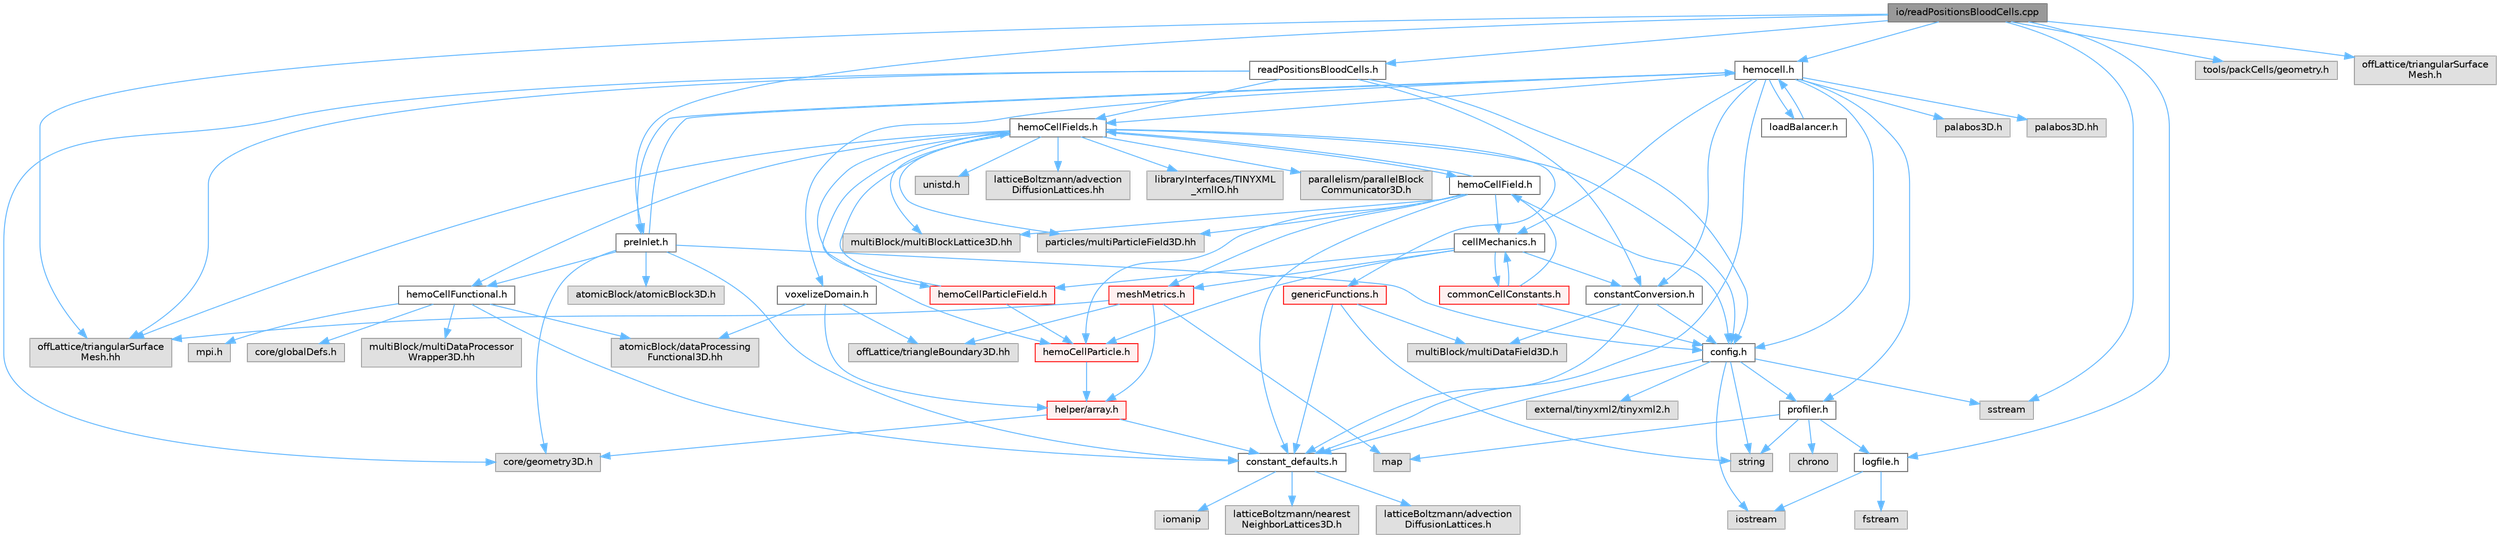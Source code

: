 digraph "io/readPositionsBloodCells.cpp"
{
 // LATEX_PDF_SIZE
  bgcolor="transparent";
  edge [fontname=Helvetica,fontsize=10,labelfontname=Helvetica,labelfontsize=10];
  node [fontname=Helvetica,fontsize=10,shape=box,height=0.2,width=0.4];
  Node1 [id="Node000001",label="io/readPositionsBloodCells.cpp",height=0.2,width=0.4,color="gray40", fillcolor="grey60", style="filled", fontcolor="black",tooltip=" "];
  Node1 -> Node2 [id="edge1_Node000001_Node000002",color="steelblue1",style="solid",tooltip=" "];
  Node2 [id="Node000002",label="readPositionsBloodCells.h",height=0.2,width=0.4,color="grey40", fillcolor="white", style="filled",URL="$readPositionsBloodCells_8h.html",tooltip=" "];
  Node2 -> Node3 [id="edge2_Node000002_Node000003",color="steelblue1",style="solid",tooltip=" "];
  Node3 [id="Node000003",label="hemoCellFields.h",height=0.2,width=0.4,color="grey40", fillcolor="white", style="filled",URL="$hemoCellFields_8h.html",tooltip=" "];
  Node3 -> Node4 [id="edge3_Node000003_Node000004",color="steelblue1",style="solid",tooltip=" "];
  Node4 [id="Node000004",label="hemoCellParticleField.h",height=0.2,width=0.4,color="red", fillcolor="#FFF0F0", style="filled",URL="$hemoCellParticleField_8h.html",tooltip=" "];
  Node4 -> Node3 [id="edge4_Node000004_Node000003",color="steelblue1",style="solid",tooltip=" "];
  Node4 -> Node11 [id="edge5_Node000004_Node000011",color="steelblue1",style="solid",tooltip=" "];
  Node11 [id="Node000011",label="hemoCellParticle.h",height=0.2,width=0.4,color="red", fillcolor="#FFF0F0", style="filled",URL="$hemoCellParticle_8h.html",tooltip=" "];
  Node11 -> Node12 [id="edge6_Node000011_Node000012",color="steelblue1",style="solid",tooltip=" "];
  Node12 [id="Node000012",label="helper/array.h",height=0.2,width=0.4,color="red", fillcolor="#FFF0F0", style="filled",URL="$array_8h.html",tooltip=" "];
  Node12 -> Node7 [id="edge7_Node000012_Node000007",color="steelblue1",style="solid",tooltip=" "];
  Node7 [id="Node000007",label="constant_defaults.h",height=0.2,width=0.4,color="grey40", fillcolor="white", style="filled",URL="$constant__defaults_8h.html",tooltip=" "];
  Node7 -> Node8 [id="edge8_Node000007_Node000008",color="steelblue1",style="solid",tooltip=" "];
  Node8 [id="Node000008",label="iomanip",height=0.2,width=0.4,color="grey60", fillcolor="#E0E0E0", style="filled",tooltip=" "];
  Node7 -> Node9 [id="edge9_Node000007_Node000009",color="steelblue1",style="solid",tooltip=" "];
  Node9 [id="Node000009",label="latticeBoltzmann/nearest\lNeighborLattices3D.h",height=0.2,width=0.4,color="grey60", fillcolor="#E0E0E0", style="filled",tooltip=" "];
  Node7 -> Node10 [id="edge10_Node000007_Node000010",color="steelblue1",style="solid",tooltip=" "];
  Node10 [id="Node000010",label="latticeBoltzmann/advection\lDiffusionLattices.h",height=0.2,width=0.4,color="grey60", fillcolor="#E0E0E0", style="filled",tooltip=" "];
  Node12 -> Node16 [id="edge11_Node000012_Node000016",color="steelblue1",style="solid",tooltip=" "];
  Node16 [id="Node000016",label="core/geometry3D.h",height=0.2,width=0.4,color="grey60", fillcolor="#E0E0E0", style="filled",tooltip=" "];
  Node3 -> Node20 [id="edge12_Node000003_Node000020",color="steelblue1",style="solid",tooltip=" "];
  Node20 [id="Node000020",label="genericFunctions.h",height=0.2,width=0.4,color="red", fillcolor="#FFF0F0", style="filled",URL="$genericFunctions_8h.html",tooltip=" "];
  Node20 -> Node23 [id="edge13_Node000020_Node000023",color="steelblue1",style="solid",tooltip=" "];
  Node23 [id="Node000023",label="string",height=0.2,width=0.4,color="grey60", fillcolor="#E0E0E0", style="filled",tooltip=" "];
  Node20 -> Node27 [id="edge14_Node000020_Node000027",color="steelblue1",style="solid",tooltip=" "];
  Node27 [id="Node000027",label="multiBlock/multiDataField3D.h",height=0.2,width=0.4,color="grey60", fillcolor="#E0E0E0", style="filled",tooltip=" "];
  Node20 -> Node7 [id="edge15_Node000020_Node000007",color="steelblue1",style="solid",tooltip=" "];
  Node3 -> Node28 [id="edge16_Node000003_Node000028",color="steelblue1",style="solid",tooltip=" "];
  Node28 [id="Node000028",label="hemoCellFunctional.h",height=0.2,width=0.4,color="grey40", fillcolor="white", style="filled",URL="$hemoCellFunctional_8h.html",tooltip=" "];
  Node28 -> Node7 [id="edge17_Node000028_Node000007",color="steelblue1",style="solid",tooltip=" "];
  Node28 -> Node29 [id="edge18_Node000028_Node000029",color="steelblue1",style="solid",tooltip=" "];
  Node29 [id="Node000029",label="mpi.h",height=0.2,width=0.4,color="grey60", fillcolor="#E0E0E0", style="filled",tooltip=" "];
  Node28 -> Node30 [id="edge19_Node000028_Node000030",color="steelblue1",style="solid",tooltip=" "];
  Node30 [id="Node000030",label="atomicBlock/dataProcessing\lFunctional3D.hh",height=0.2,width=0.4,color="grey60", fillcolor="#E0E0E0", style="filled",tooltip=" "];
  Node28 -> Node31 [id="edge20_Node000028_Node000031",color="steelblue1",style="solid",tooltip=" "];
  Node31 [id="Node000031",label="core/globalDefs.h",height=0.2,width=0.4,color="grey60", fillcolor="#E0E0E0", style="filled",tooltip=" "];
  Node28 -> Node32 [id="edge21_Node000028_Node000032",color="steelblue1",style="solid",tooltip=" "];
  Node32 [id="Node000032",label="multiBlock/multiDataProcessor\lWrapper3D.hh",height=0.2,width=0.4,color="grey60", fillcolor="#E0E0E0", style="filled",tooltip=" "];
  Node3 -> Node33 [id="edge22_Node000003_Node000033",color="steelblue1",style="solid",tooltip=" "];
  Node33 [id="Node000033",label="hemoCellField.h",height=0.2,width=0.4,color="grey40", fillcolor="white", style="filled",URL="$hemoCellField_8h.html",tooltip=" "];
  Node33 -> Node34 [id="edge23_Node000033_Node000034",color="steelblue1",style="solid",tooltip=" "];
  Node34 [id="Node000034",label="config.h",height=0.2,width=0.4,color="grey40", fillcolor="white", style="filled",URL="$config_8h.html",tooltip=" "];
  Node34 -> Node35 [id="edge24_Node000034_Node000035",color="steelblue1",style="solid",tooltip=" "];
  Node35 [id="Node000035",label="profiler.h",height=0.2,width=0.4,color="grey40", fillcolor="white", style="filled",URL="$profiler_8h.html",tooltip=" "];
  Node35 -> Node36 [id="edge25_Node000035_Node000036",color="steelblue1",style="solid",tooltip=" "];
  Node36 [id="Node000036",label="chrono",height=0.2,width=0.4,color="grey60", fillcolor="#E0E0E0", style="filled",tooltip=" "];
  Node35 -> Node23 [id="edge26_Node000035_Node000023",color="steelblue1",style="solid",tooltip=" "];
  Node35 -> Node37 [id="edge27_Node000035_Node000037",color="steelblue1",style="solid",tooltip=" "];
  Node37 [id="Node000037",label="map",height=0.2,width=0.4,color="grey60", fillcolor="#E0E0E0", style="filled",tooltip=" "];
  Node35 -> Node38 [id="edge28_Node000035_Node000038",color="steelblue1",style="solid",tooltip=" "];
  Node38 [id="Node000038",label="logfile.h",height=0.2,width=0.4,color="grey40", fillcolor="white", style="filled",URL="$logfile_8h.html",tooltip=" "];
  Node38 -> Node39 [id="edge29_Node000038_Node000039",color="steelblue1",style="solid",tooltip=" "];
  Node39 [id="Node000039",label="fstream",height=0.2,width=0.4,color="grey60", fillcolor="#E0E0E0", style="filled",tooltip=" "];
  Node38 -> Node40 [id="edge30_Node000038_Node000040",color="steelblue1",style="solid",tooltip=" "];
  Node40 [id="Node000040",label="iostream",height=0.2,width=0.4,color="grey60", fillcolor="#E0E0E0", style="filled",tooltip=" "];
  Node34 -> Node41 [id="edge31_Node000034_Node000041",color="steelblue1",style="solid",tooltip=" "];
  Node41 [id="Node000041",label="external/tinyxml2/tinyxml2.h",height=0.2,width=0.4,color="grey60", fillcolor="#E0E0E0", style="filled",tooltip=" "];
  Node34 -> Node7 [id="edge32_Node000034_Node000007",color="steelblue1",style="solid",tooltip=" "];
  Node34 -> Node23 [id="edge33_Node000034_Node000023",color="steelblue1",style="solid",tooltip=" "];
  Node34 -> Node40 [id="edge34_Node000034_Node000040",color="steelblue1",style="solid",tooltip=" "];
  Node34 -> Node42 [id="edge35_Node000034_Node000042",color="steelblue1",style="solid",tooltip=" "];
  Node42 [id="Node000042",label="sstream",height=0.2,width=0.4,color="grey60", fillcolor="#E0E0E0", style="filled",tooltip=" "];
  Node33 -> Node7 [id="edge36_Node000033_Node000007",color="steelblue1",style="solid",tooltip=" "];
  Node33 -> Node43 [id="edge37_Node000033_Node000043",color="steelblue1",style="solid",tooltip=" "];
  Node43 [id="Node000043",label="cellMechanics.h",height=0.2,width=0.4,color="grey40", fillcolor="white", style="filled",URL="$cellMechanics_8h.html",tooltip=" "];
  Node43 -> Node4 [id="edge38_Node000043_Node000004",color="steelblue1",style="solid",tooltip=" "];
  Node43 -> Node11 [id="edge39_Node000043_Node000011",color="steelblue1",style="solid",tooltip=" "];
  Node43 -> Node44 [id="edge40_Node000043_Node000044",color="steelblue1",style="solid",tooltip=" "];
  Node44 [id="Node000044",label="commonCellConstants.h",height=0.2,width=0.4,color="red", fillcolor="#FFF0F0", style="filled",URL="$commonCellConstants_8h.html",tooltip=" "];
  Node44 -> Node43 [id="edge41_Node000044_Node000043",color="steelblue1",style="solid",tooltip=" "];
  Node44 -> Node34 [id="edge42_Node000044_Node000034",color="steelblue1",style="solid",tooltip=" "];
  Node44 -> Node33 [id="edge43_Node000044_Node000033",color="steelblue1",style="solid",tooltip=" "];
  Node43 -> Node46 [id="edge44_Node000043_Node000046",color="steelblue1",style="solid",tooltip=" "];
  Node46 [id="Node000046",label="meshMetrics.h",height=0.2,width=0.4,color="red", fillcolor="#FFF0F0", style="filled",URL="$meshMetrics_8h.html",tooltip=" "];
  Node46 -> Node37 [id="edge45_Node000046_Node000037",color="steelblue1",style="solid",tooltip=" "];
  Node46 -> Node47 [id="edge46_Node000046_Node000047",color="steelblue1",style="solid",tooltip=" "];
  Node47 [id="Node000047",label="offLattice/triangularSurface\lMesh.hh",height=0.2,width=0.4,color="grey60", fillcolor="#E0E0E0", style="filled",tooltip=" "];
  Node46 -> Node48 [id="edge47_Node000046_Node000048",color="steelblue1",style="solid",tooltip=" "];
  Node48 [id="Node000048",label="offLattice/triangleBoundary3D.hh",height=0.2,width=0.4,color="grey60", fillcolor="#E0E0E0", style="filled",tooltip=" "];
  Node46 -> Node12 [id="edge48_Node000046_Node000012",color="steelblue1",style="solid",tooltip=" "];
  Node43 -> Node50 [id="edge49_Node000043_Node000050",color="steelblue1",style="solid",tooltip=" "];
  Node50 [id="Node000050",label="constantConversion.h",height=0.2,width=0.4,color="grey40", fillcolor="white", style="filled",URL="$constantConversion_8h.html",tooltip=" "];
  Node50 -> Node34 [id="edge50_Node000050_Node000034",color="steelblue1",style="solid",tooltip=" "];
  Node50 -> Node7 [id="edge51_Node000050_Node000007",color="steelblue1",style="solid",tooltip=" "];
  Node50 -> Node27 [id="edge52_Node000050_Node000027",color="steelblue1",style="solid",tooltip=" "];
  Node33 -> Node46 [id="edge53_Node000033_Node000046",color="steelblue1",style="solid",tooltip=" "];
  Node33 -> Node3 [id="edge54_Node000033_Node000003",color="steelblue1",style="solid",tooltip=" "];
  Node33 -> Node11 [id="edge55_Node000033_Node000011",color="steelblue1",style="solid",tooltip=" "];
  Node33 -> Node51 [id="edge56_Node000033_Node000051",color="steelblue1",style="solid",tooltip=" "];
  Node51 [id="Node000051",label="multiBlock/multiBlockLattice3D.hh",height=0.2,width=0.4,color="grey60", fillcolor="#E0E0E0", style="filled",tooltip=" "];
  Node33 -> Node52 [id="edge57_Node000033_Node000052",color="steelblue1",style="solid",tooltip=" "];
  Node52 [id="Node000052",label="particles/multiParticleField3D.hh",height=0.2,width=0.4,color="grey60", fillcolor="#E0E0E0", style="filled",tooltip=" "];
  Node3 -> Node11 [id="edge58_Node000003_Node000011",color="steelblue1",style="solid",tooltip=" "];
  Node3 -> Node34 [id="edge59_Node000003_Node000034",color="steelblue1",style="solid",tooltip=" "];
  Node3 -> Node53 [id="edge60_Node000003_Node000053",color="steelblue1",style="solid",tooltip=" "];
  Node53 [id="Node000053",label="unistd.h",height=0.2,width=0.4,color="grey60", fillcolor="#E0E0E0", style="filled",tooltip=" "];
  Node3 -> Node54 [id="edge61_Node000003_Node000054",color="steelblue1",style="solid",tooltip=" "];
  Node54 [id="Node000054",label="latticeBoltzmann/advection\lDiffusionLattices.hh",height=0.2,width=0.4,color="grey60", fillcolor="#E0E0E0", style="filled",tooltip=" "];
  Node3 -> Node51 [id="edge62_Node000003_Node000051",color="steelblue1",style="solid",tooltip=" "];
  Node3 -> Node47 [id="edge63_Node000003_Node000047",color="steelblue1",style="solid",tooltip=" "];
  Node3 -> Node55 [id="edge64_Node000003_Node000055",color="steelblue1",style="solid",tooltip=" "];
  Node55 [id="Node000055",label="libraryInterfaces/TINYXML\l_xmlIO.hh",height=0.2,width=0.4,color="grey60", fillcolor="#E0E0E0", style="filled",tooltip=" "];
  Node3 -> Node52 [id="edge65_Node000003_Node000052",color="steelblue1",style="solid",tooltip=" "];
  Node3 -> Node56 [id="edge66_Node000003_Node000056",color="steelblue1",style="solid",tooltip=" "];
  Node56 [id="Node000056",label="parallelism/parallelBlock\lCommunicator3D.h",height=0.2,width=0.4,color="grey60", fillcolor="#E0E0E0", style="filled",tooltip=" "];
  Node2 -> Node34 [id="edge67_Node000002_Node000034",color="steelblue1",style="solid",tooltip=" "];
  Node2 -> Node50 [id="edge68_Node000002_Node000050",color="steelblue1",style="solid",tooltip=" "];
  Node2 -> Node16 [id="edge69_Node000002_Node000016",color="steelblue1",style="solid",tooltip=" "];
  Node2 -> Node47 [id="edge70_Node000002_Node000047",color="steelblue1",style="solid",tooltip=" "];
  Node1 -> Node57 [id="edge71_Node000001_Node000057",color="steelblue1",style="solid",tooltip=" "];
  Node57 [id="Node000057",label="tools/packCells/geometry.h",height=0.2,width=0.4,color="grey60", fillcolor="#E0E0E0", style="filled",tooltip=" "];
  Node1 -> Node42 [id="edge72_Node000001_Node000042",color="steelblue1",style="solid",tooltip=" "];
  Node1 -> Node38 [id="edge73_Node000001_Node000038",color="steelblue1",style="solid",tooltip=" "];
  Node1 -> Node58 [id="edge74_Node000001_Node000058",color="steelblue1",style="solid",tooltip=" "];
  Node58 [id="Node000058",label="hemocell.h",height=0.2,width=0.4,color="grey40", fillcolor="white", style="filled",URL="$hemocell_8h.html",tooltip=" "];
  Node58 -> Node7 [id="edge75_Node000058_Node000007",color="steelblue1",style="solid",tooltip=" "];
  Node58 -> Node34 [id="edge76_Node000058_Node000034",color="steelblue1",style="solid",tooltip=" "];
  Node58 -> Node3 [id="edge77_Node000058_Node000003",color="steelblue1",style="solid",tooltip=" "];
  Node58 -> Node59 [id="edge78_Node000058_Node000059",color="steelblue1",style="solid",tooltip=" "];
  Node59 [id="Node000059",label="loadBalancer.h",height=0.2,width=0.4,color="grey40", fillcolor="white", style="filled",URL="$loadBalancer_8h.html",tooltip=" "];
  Node59 -> Node58 [id="edge79_Node000059_Node000058",color="steelblue1",style="solid",tooltip=" "];
  Node58 -> Node35 [id="edge80_Node000058_Node000035",color="steelblue1",style="solid",tooltip=" "];
  Node58 -> Node43 [id="edge81_Node000058_Node000043",color="steelblue1",style="solid",tooltip=" "];
  Node58 -> Node50 [id="edge82_Node000058_Node000050",color="steelblue1",style="solid",tooltip=" "];
  Node58 -> Node60 [id="edge83_Node000058_Node000060",color="steelblue1",style="solid",tooltip=" "];
  Node60 [id="Node000060",label="preInlet.h",height=0.2,width=0.4,color="grey40", fillcolor="white", style="filled",URL="$preInlet_8h.html",tooltip=" "];
  Node60 -> Node7 [id="edge84_Node000060_Node000007",color="steelblue1",style="solid",tooltip=" "];
  Node60 -> Node28 [id="edge85_Node000060_Node000028",color="steelblue1",style="solid",tooltip=" "];
  Node60 -> Node16 [id="edge86_Node000060_Node000016",color="steelblue1",style="solid",tooltip=" "];
  Node60 -> Node6 [id="edge87_Node000060_Node000006",color="steelblue1",style="solid",tooltip=" "];
  Node6 [id="Node000006",label="atomicBlock/atomicBlock3D.h",height=0.2,width=0.4,color="grey60", fillcolor="#E0E0E0", style="filled",tooltip=" "];
  Node60 -> Node34 [id="edge88_Node000060_Node000034",color="steelblue1",style="solid",tooltip=" "];
  Node60 -> Node58 [id="edge89_Node000060_Node000058",color="steelblue1",style="solid",tooltip=" "];
  Node58 -> Node61 [id="edge90_Node000058_Node000061",color="steelblue1",style="solid",tooltip=" "];
  Node61 [id="Node000061",label="voxelizeDomain.h",height=0.2,width=0.4,color="grey40", fillcolor="white", style="filled",URL="$voxelizeDomain_8h.html",tooltip=" "];
  Node61 -> Node30 [id="edge91_Node000061_Node000030",color="steelblue1",style="solid",tooltip=" "];
  Node61 -> Node48 [id="edge92_Node000061_Node000048",color="steelblue1",style="solid",tooltip=" "];
  Node61 -> Node12 [id="edge93_Node000061_Node000012",color="steelblue1",style="solid",tooltip=" "];
  Node58 -> Node62 [id="edge94_Node000058_Node000062",color="steelblue1",style="solid",tooltip=" "];
  Node62 [id="Node000062",label="palabos3D.h",height=0.2,width=0.4,color="grey60", fillcolor="#E0E0E0", style="filled",tooltip=" "];
  Node58 -> Node63 [id="edge95_Node000058_Node000063",color="steelblue1",style="solid",tooltip=" "];
  Node63 [id="Node000063",label="palabos3D.hh",height=0.2,width=0.4,color="grey60", fillcolor="#E0E0E0", style="filled",tooltip=" "];
  Node1 -> Node60 [id="edge96_Node000001_Node000060",color="steelblue1",style="solid",tooltip=" "];
  Node1 -> Node64 [id="edge97_Node000001_Node000064",color="steelblue1",style="solid",tooltip=" "];
  Node64 [id="Node000064",label="offLattice/triangularSurface\lMesh.h",height=0.2,width=0.4,color="grey60", fillcolor="#E0E0E0", style="filled",tooltip=" "];
  Node1 -> Node47 [id="edge98_Node000001_Node000047",color="steelblue1",style="solid",tooltip=" "];
}
